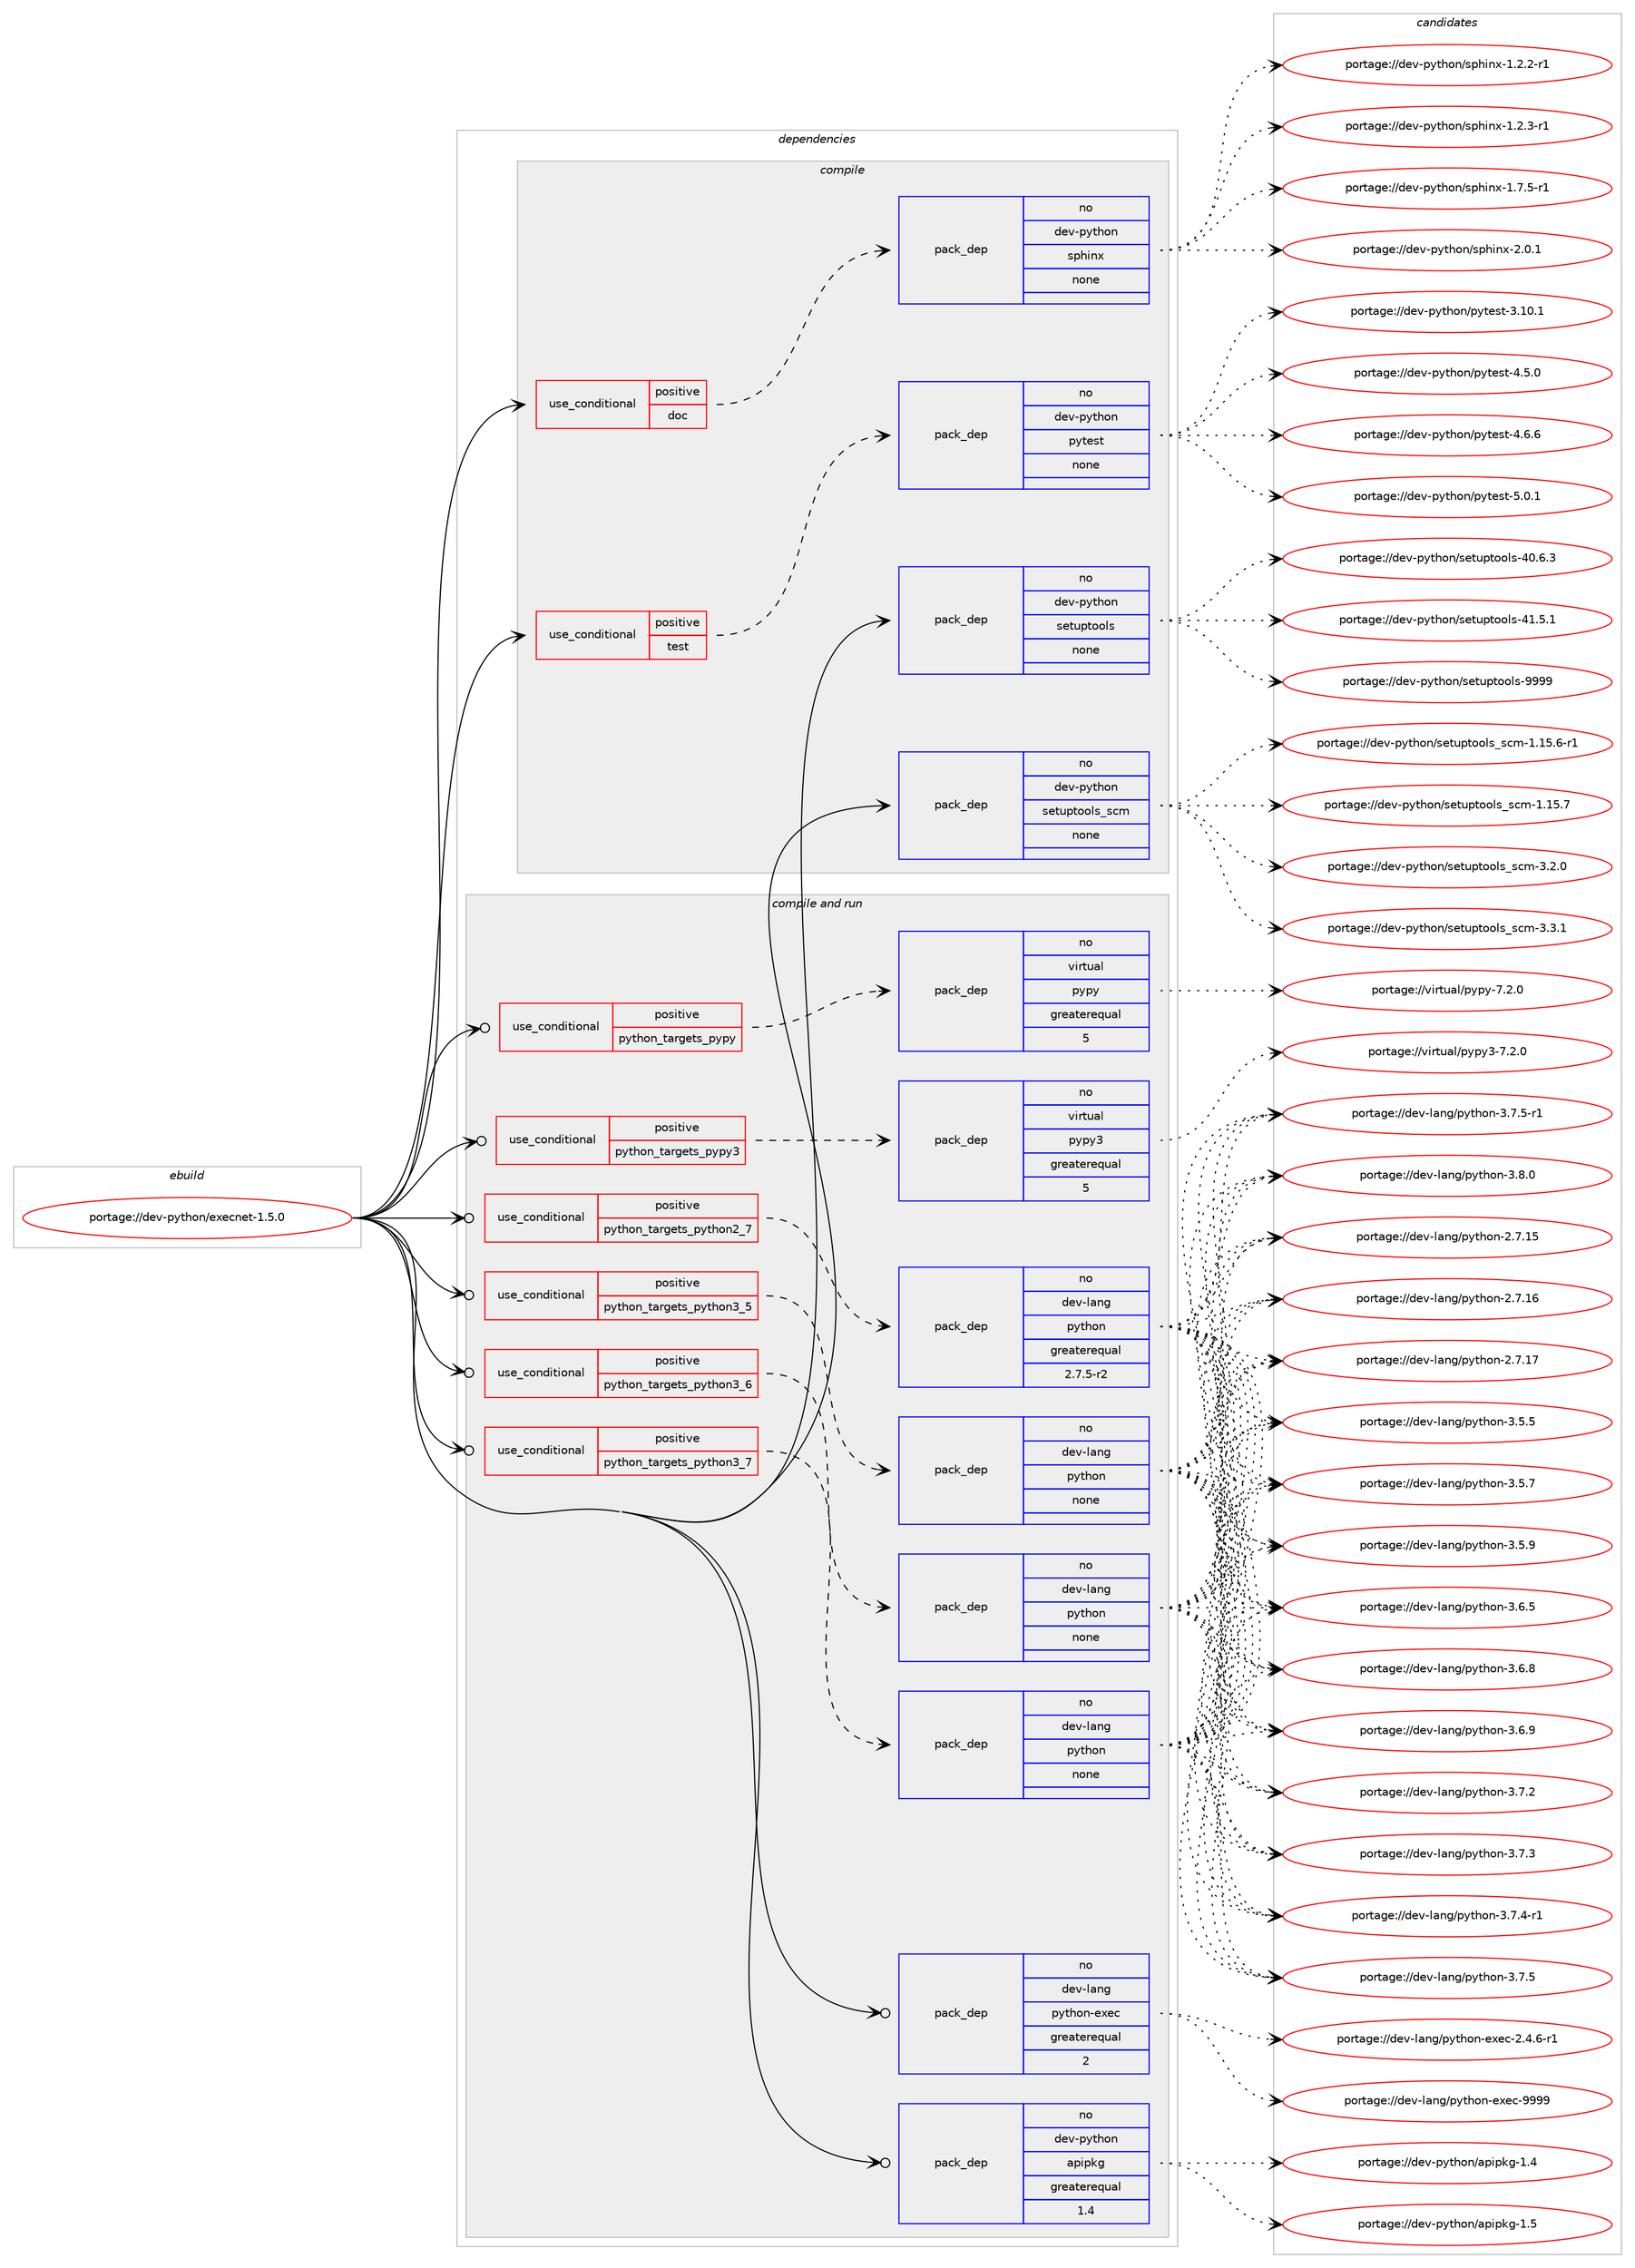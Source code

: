 digraph prolog {

# *************
# Graph options
# *************

newrank=true;
concentrate=true;
compound=true;
graph [rankdir=LR,fontname=Helvetica,fontsize=10,ranksep=1.5];#, ranksep=2.5, nodesep=0.2];
edge  [arrowhead=vee];
node  [fontname=Helvetica,fontsize=10];

# **********
# The ebuild
# **********

subgraph cluster_leftcol {
color=gray;
rank=same;
label=<<i>ebuild</i>>;
id [label="portage://dev-python/execnet-1.5.0", color=red, width=4, href="../dev-python/execnet-1.5.0.svg"];
}

# ****************
# The dependencies
# ****************

subgraph cluster_midcol {
color=gray;
label=<<i>dependencies</i>>;
subgraph cluster_compile {
fillcolor="#eeeeee";
style=filled;
label=<<i>compile</i>>;
subgraph cond28319 {
dependency138464 [label=<<TABLE BORDER="0" CELLBORDER="1" CELLSPACING="0" CELLPADDING="4"><TR><TD ROWSPAN="3" CELLPADDING="10">use_conditional</TD></TR><TR><TD>positive</TD></TR><TR><TD>doc</TD></TR></TABLE>>, shape=none, color=red];
subgraph pack106825 {
dependency138465 [label=<<TABLE BORDER="0" CELLBORDER="1" CELLSPACING="0" CELLPADDING="4" WIDTH="220"><TR><TD ROWSPAN="6" CELLPADDING="30">pack_dep</TD></TR><TR><TD WIDTH="110">no</TD></TR><TR><TD>dev-python</TD></TR><TR><TD>sphinx</TD></TR><TR><TD>none</TD></TR><TR><TD></TD></TR></TABLE>>, shape=none, color=blue];
}
dependency138464:e -> dependency138465:w [weight=20,style="dashed",arrowhead="vee"];
}
id:e -> dependency138464:w [weight=20,style="solid",arrowhead="vee"];
subgraph cond28320 {
dependency138466 [label=<<TABLE BORDER="0" CELLBORDER="1" CELLSPACING="0" CELLPADDING="4"><TR><TD ROWSPAN="3" CELLPADDING="10">use_conditional</TD></TR><TR><TD>positive</TD></TR><TR><TD>test</TD></TR></TABLE>>, shape=none, color=red];
subgraph pack106826 {
dependency138467 [label=<<TABLE BORDER="0" CELLBORDER="1" CELLSPACING="0" CELLPADDING="4" WIDTH="220"><TR><TD ROWSPAN="6" CELLPADDING="30">pack_dep</TD></TR><TR><TD WIDTH="110">no</TD></TR><TR><TD>dev-python</TD></TR><TR><TD>pytest</TD></TR><TR><TD>none</TD></TR><TR><TD></TD></TR></TABLE>>, shape=none, color=blue];
}
dependency138466:e -> dependency138467:w [weight=20,style="dashed",arrowhead="vee"];
}
id:e -> dependency138466:w [weight=20,style="solid",arrowhead="vee"];
subgraph pack106827 {
dependency138468 [label=<<TABLE BORDER="0" CELLBORDER="1" CELLSPACING="0" CELLPADDING="4" WIDTH="220"><TR><TD ROWSPAN="6" CELLPADDING="30">pack_dep</TD></TR><TR><TD WIDTH="110">no</TD></TR><TR><TD>dev-python</TD></TR><TR><TD>setuptools</TD></TR><TR><TD>none</TD></TR><TR><TD></TD></TR></TABLE>>, shape=none, color=blue];
}
id:e -> dependency138468:w [weight=20,style="solid",arrowhead="vee"];
subgraph pack106828 {
dependency138469 [label=<<TABLE BORDER="0" CELLBORDER="1" CELLSPACING="0" CELLPADDING="4" WIDTH="220"><TR><TD ROWSPAN="6" CELLPADDING="30">pack_dep</TD></TR><TR><TD WIDTH="110">no</TD></TR><TR><TD>dev-python</TD></TR><TR><TD>setuptools_scm</TD></TR><TR><TD>none</TD></TR><TR><TD></TD></TR></TABLE>>, shape=none, color=blue];
}
id:e -> dependency138469:w [weight=20,style="solid",arrowhead="vee"];
}
subgraph cluster_compileandrun {
fillcolor="#eeeeee";
style=filled;
label=<<i>compile and run</i>>;
subgraph cond28321 {
dependency138470 [label=<<TABLE BORDER="0" CELLBORDER="1" CELLSPACING="0" CELLPADDING="4"><TR><TD ROWSPAN="3" CELLPADDING="10">use_conditional</TD></TR><TR><TD>positive</TD></TR><TR><TD>python_targets_pypy</TD></TR></TABLE>>, shape=none, color=red];
subgraph pack106829 {
dependency138471 [label=<<TABLE BORDER="0" CELLBORDER="1" CELLSPACING="0" CELLPADDING="4" WIDTH="220"><TR><TD ROWSPAN="6" CELLPADDING="30">pack_dep</TD></TR><TR><TD WIDTH="110">no</TD></TR><TR><TD>virtual</TD></TR><TR><TD>pypy</TD></TR><TR><TD>greaterequal</TD></TR><TR><TD>5</TD></TR></TABLE>>, shape=none, color=blue];
}
dependency138470:e -> dependency138471:w [weight=20,style="dashed",arrowhead="vee"];
}
id:e -> dependency138470:w [weight=20,style="solid",arrowhead="odotvee"];
subgraph cond28322 {
dependency138472 [label=<<TABLE BORDER="0" CELLBORDER="1" CELLSPACING="0" CELLPADDING="4"><TR><TD ROWSPAN="3" CELLPADDING="10">use_conditional</TD></TR><TR><TD>positive</TD></TR><TR><TD>python_targets_pypy3</TD></TR></TABLE>>, shape=none, color=red];
subgraph pack106830 {
dependency138473 [label=<<TABLE BORDER="0" CELLBORDER="1" CELLSPACING="0" CELLPADDING="4" WIDTH="220"><TR><TD ROWSPAN="6" CELLPADDING="30">pack_dep</TD></TR><TR><TD WIDTH="110">no</TD></TR><TR><TD>virtual</TD></TR><TR><TD>pypy3</TD></TR><TR><TD>greaterequal</TD></TR><TR><TD>5</TD></TR></TABLE>>, shape=none, color=blue];
}
dependency138472:e -> dependency138473:w [weight=20,style="dashed",arrowhead="vee"];
}
id:e -> dependency138472:w [weight=20,style="solid",arrowhead="odotvee"];
subgraph cond28323 {
dependency138474 [label=<<TABLE BORDER="0" CELLBORDER="1" CELLSPACING="0" CELLPADDING="4"><TR><TD ROWSPAN="3" CELLPADDING="10">use_conditional</TD></TR><TR><TD>positive</TD></TR><TR><TD>python_targets_python2_7</TD></TR></TABLE>>, shape=none, color=red];
subgraph pack106831 {
dependency138475 [label=<<TABLE BORDER="0" CELLBORDER="1" CELLSPACING="0" CELLPADDING="4" WIDTH="220"><TR><TD ROWSPAN="6" CELLPADDING="30">pack_dep</TD></TR><TR><TD WIDTH="110">no</TD></TR><TR><TD>dev-lang</TD></TR><TR><TD>python</TD></TR><TR><TD>greaterequal</TD></TR><TR><TD>2.7.5-r2</TD></TR></TABLE>>, shape=none, color=blue];
}
dependency138474:e -> dependency138475:w [weight=20,style="dashed",arrowhead="vee"];
}
id:e -> dependency138474:w [weight=20,style="solid",arrowhead="odotvee"];
subgraph cond28324 {
dependency138476 [label=<<TABLE BORDER="0" CELLBORDER="1" CELLSPACING="0" CELLPADDING="4"><TR><TD ROWSPAN="3" CELLPADDING="10">use_conditional</TD></TR><TR><TD>positive</TD></TR><TR><TD>python_targets_python3_5</TD></TR></TABLE>>, shape=none, color=red];
subgraph pack106832 {
dependency138477 [label=<<TABLE BORDER="0" CELLBORDER="1" CELLSPACING="0" CELLPADDING="4" WIDTH="220"><TR><TD ROWSPAN="6" CELLPADDING="30">pack_dep</TD></TR><TR><TD WIDTH="110">no</TD></TR><TR><TD>dev-lang</TD></TR><TR><TD>python</TD></TR><TR><TD>none</TD></TR><TR><TD></TD></TR></TABLE>>, shape=none, color=blue];
}
dependency138476:e -> dependency138477:w [weight=20,style="dashed",arrowhead="vee"];
}
id:e -> dependency138476:w [weight=20,style="solid",arrowhead="odotvee"];
subgraph cond28325 {
dependency138478 [label=<<TABLE BORDER="0" CELLBORDER="1" CELLSPACING="0" CELLPADDING="4"><TR><TD ROWSPAN="3" CELLPADDING="10">use_conditional</TD></TR><TR><TD>positive</TD></TR><TR><TD>python_targets_python3_6</TD></TR></TABLE>>, shape=none, color=red];
subgraph pack106833 {
dependency138479 [label=<<TABLE BORDER="0" CELLBORDER="1" CELLSPACING="0" CELLPADDING="4" WIDTH="220"><TR><TD ROWSPAN="6" CELLPADDING="30">pack_dep</TD></TR><TR><TD WIDTH="110">no</TD></TR><TR><TD>dev-lang</TD></TR><TR><TD>python</TD></TR><TR><TD>none</TD></TR><TR><TD></TD></TR></TABLE>>, shape=none, color=blue];
}
dependency138478:e -> dependency138479:w [weight=20,style="dashed",arrowhead="vee"];
}
id:e -> dependency138478:w [weight=20,style="solid",arrowhead="odotvee"];
subgraph cond28326 {
dependency138480 [label=<<TABLE BORDER="0" CELLBORDER="1" CELLSPACING="0" CELLPADDING="4"><TR><TD ROWSPAN="3" CELLPADDING="10">use_conditional</TD></TR><TR><TD>positive</TD></TR><TR><TD>python_targets_python3_7</TD></TR></TABLE>>, shape=none, color=red];
subgraph pack106834 {
dependency138481 [label=<<TABLE BORDER="0" CELLBORDER="1" CELLSPACING="0" CELLPADDING="4" WIDTH="220"><TR><TD ROWSPAN="6" CELLPADDING="30">pack_dep</TD></TR><TR><TD WIDTH="110">no</TD></TR><TR><TD>dev-lang</TD></TR><TR><TD>python</TD></TR><TR><TD>none</TD></TR><TR><TD></TD></TR></TABLE>>, shape=none, color=blue];
}
dependency138480:e -> dependency138481:w [weight=20,style="dashed",arrowhead="vee"];
}
id:e -> dependency138480:w [weight=20,style="solid",arrowhead="odotvee"];
subgraph pack106835 {
dependency138482 [label=<<TABLE BORDER="0" CELLBORDER="1" CELLSPACING="0" CELLPADDING="4" WIDTH="220"><TR><TD ROWSPAN="6" CELLPADDING="30">pack_dep</TD></TR><TR><TD WIDTH="110">no</TD></TR><TR><TD>dev-lang</TD></TR><TR><TD>python-exec</TD></TR><TR><TD>greaterequal</TD></TR><TR><TD>2</TD></TR></TABLE>>, shape=none, color=blue];
}
id:e -> dependency138482:w [weight=20,style="solid",arrowhead="odotvee"];
subgraph pack106836 {
dependency138483 [label=<<TABLE BORDER="0" CELLBORDER="1" CELLSPACING="0" CELLPADDING="4" WIDTH="220"><TR><TD ROWSPAN="6" CELLPADDING="30">pack_dep</TD></TR><TR><TD WIDTH="110">no</TD></TR><TR><TD>dev-python</TD></TR><TR><TD>apipkg</TD></TR><TR><TD>greaterequal</TD></TR><TR><TD>1.4</TD></TR></TABLE>>, shape=none, color=blue];
}
id:e -> dependency138483:w [weight=20,style="solid",arrowhead="odotvee"];
}
subgraph cluster_run {
fillcolor="#eeeeee";
style=filled;
label=<<i>run</i>>;
}
}

# **************
# The candidates
# **************

subgraph cluster_choices {
rank=same;
color=gray;
label=<<i>candidates</i>>;

subgraph choice106825 {
color=black;
nodesep=1;
choiceportage10010111845112121116104111110471151121041051101204549465046504511449 [label="portage://dev-python/sphinx-1.2.2-r1", color=red, width=4,href="../dev-python/sphinx-1.2.2-r1.svg"];
choiceportage10010111845112121116104111110471151121041051101204549465046514511449 [label="portage://dev-python/sphinx-1.2.3-r1", color=red, width=4,href="../dev-python/sphinx-1.2.3-r1.svg"];
choiceportage10010111845112121116104111110471151121041051101204549465546534511449 [label="portage://dev-python/sphinx-1.7.5-r1", color=red, width=4,href="../dev-python/sphinx-1.7.5-r1.svg"];
choiceportage1001011184511212111610411111047115112104105110120455046484649 [label="portage://dev-python/sphinx-2.0.1", color=red, width=4,href="../dev-python/sphinx-2.0.1.svg"];
dependency138465:e -> choiceportage10010111845112121116104111110471151121041051101204549465046504511449:w [style=dotted,weight="100"];
dependency138465:e -> choiceportage10010111845112121116104111110471151121041051101204549465046514511449:w [style=dotted,weight="100"];
dependency138465:e -> choiceportage10010111845112121116104111110471151121041051101204549465546534511449:w [style=dotted,weight="100"];
dependency138465:e -> choiceportage1001011184511212111610411111047115112104105110120455046484649:w [style=dotted,weight="100"];
}
subgraph choice106826 {
color=black;
nodesep=1;
choiceportage100101118451121211161041111104711212111610111511645514649484649 [label="portage://dev-python/pytest-3.10.1", color=red, width=4,href="../dev-python/pytest-3.10.1.svg"];
choiceportage1001011184511212111610411111047112121116101115116455246534648 [label="portage://dev-python/pytest-4.5.0", color=red, width=4,href="../dev-python/pytest-4.5.0.svg"];
choiceportage1001011184511212111610411111047112121116101115116455246544654 [label="portage://dev-python/pytest-4.6.6", color=red, width=4,href="../dev-python/pytest-4.6.6.svg"];
choiceportage1001011184511212111610411111047112121116101115116455346484649 [label="portage://dev-python/pytest-5.0.1", color=red, width=4,href="../dev-python/pytest-5.0.1.svg"];
dependency138467:e -> choiceportage100101118451121211161041111104711212111610111511645514649484649:w [style=dotted,weight="100"];
dependency138467:e -> choiceportage1001011184511212111610411111047112121116101115116455246534648:w [style=dotted,weight="100"];
dependency138467:e -> choiceportage1001011184511212111610411111047112121116101115116455246544654:w [style=dotted,weight="100"];
dependency138467:e -> choiceportage1001011184511212111610411111047112121116101115116455346484649:w [style=dotted,weight="100"];
}
subgraph choice106827 {
color=black;
nodesep=1;
choiceportage100101118451121211161041111104711510111611711211611111110811545524846544651 [label="portage://dev-python/setuptools-40.6.3", color=red, width=4,href="../dev-python/setuptools-40.6.3.svg"];
choiceportage100101118451121211161041111104711510111611711211611111110811545524946534649 [label="portage://dev-python/setuptools-41.5.1", color=red, width=4,href="../dev-python/setuptools-41.5.1.svg"];
choiceportage10010111845112121116104111110471151011161171121161111111081154557575757 [label="portage://dev-python/setuptools-9999", color=red, width=4,href="../dev-python/setuptools-9999.svg"];
dependency138468:e -> choiceportage100101118451121211161041111104711510111611711211611111110811545524846544651:w [style=dotted,weight="100"];
dependency138468:e -> choiceportage100101118451121211161041111104711510111611711211611111110811545524946534649:w [style=dotted,weight="100"];
dependency138468:e -> choiceportage10010111845112121116104111110471151011161171121161111111081154557575757:w [style=dotted,weight="100"];
}
subgraph choice106828 {
color=black;
nodesep=1;
choiceportage10010111845112121116104111110471151011161171121161111111081159511599109454946495346544511449 [label="portage://dev-python/setuptools_scm-1.15.6-r1", color=red, width=4,href="../dev-python/setuptools_scm-1.15.6-r1.svg"];
choiceportage1001011184511212111610411111047115101116117112116111111108115951159910945494649534655 [label="portage://dev-python/setuptools_scm-1.15.7", color=red, width=4,href="../dev-python/setuptools_scm-1.15.7.svg"];
choiceportage10010111845112121116104111110471151011161171121161111111081159511599109455146504648 [label="portage://dev-python/setuptools_scm-3.2.0", color=red, width=4,href="../dev-python/setuptools_scm-3.2.0.svg"];
choiceportage10010111845112121116104111110471151011161171121161111111081159511599109455146514649 [label="portage://dev-python/setuptools_scm-3.3.1", color=red, width=4,href="../dev-python/setuptools_scm-3.3.1.svg"];
dependency138469:e -> choiceportage10010111845112121116104111110471151011161171121161111111081159511599109454946495346544511449:w [style=dotted,weight="100"];
dependency138469:e -> choiceportage1001011184511212111610411111047115101116117112116111111108115951159910945494649534655:w [style=dotted,weight="100"];
dependency138469:e -> choiceportage10010111845112121116104111110471151011161171121161111111081159511599109455146504648:w [style=dotted,weight="100"];
dependency138469:e -> choiceportage10010111845112121116104111110471151011161171121161111111081159511599109455146514649:w [style=dotted,weight="100"];
}
subgraph choice106829 {
color=black;
nodesep=1;
choiceportage1181051141161179710847112121112121455546504648 [label="portage://virtual/pypy-7.2.0", color=red, width=4,href="../virtual/pypy-7.2.0.svg"];
dependency138471:e -> choiceportage1181051141161179710847112121112121455546504648:w [style=dotted,weight="100"];
}
subgraph choice106830 {
color=black;
nodesep=1;
choiceportage118105114116117971084711212111212151455546504648 [label="portage://virtual/pypy3-7.2.0", color=red, width=4,href="../virtual/pypy3-7.2.0.svg"];
dependency138473:e -> choiceportage118105114116117971084711212111212151455546504648:w [style=dotted,weight="100"];
}
subgraph choice106831 {
color=black;
nodesep=1;
choiceportage10010111845108971101034711212111610411111045504655464953 [label="portage://dev-lang/python-2.7.15", color=red, width=4,href="../dev-lang/python-2.7.15.svg"];
choiceportage10010111845108971101034711212111610411111045504655464954 [label="portage://dev-lang/python-2.7.16", color=red, width=4,href="../dev-lang/python-2.7.16.svg"];
choiceportage10010111845108971101034711212111610411111045504655464955 [label="portage://dev-lang/python-2.7.17", color=red, width=4,href="../dev-lang/python-2.7.17.svg"];
choiceportage100101118451089711010347112121116104111110455146534653 [label="portage://dev-lang/python-3.5.5", color=red, width=4,href="../dev-lang/python-3.5.5.svg"];
choiceportage100101118451089711010347112121116104111110455146534655 [label="portage://dev-lang/python-3.5.7", color=red, width=4,href="../dev-lang/python-3.5.7.svg"];
choiceportage100101118451089711010347112121116104111110455146534657 [label="portage://dev-lang/python-3.5.9", color=red, width=4,href="../dev-lang/python-3.5.9.svg"];
choiceportage100101118451089711010347112121116104111110455146544653 [label="portage://dev-lang/python-3.6.5", color=red, width=4,href="../dev-lang/python-3.6.5.svg"];
choiceportage100101118451089711010347112121116104111110455146544656 [label="portage://dev-lang/python-3.6.8", color=red, width=4,href="../dev-lang/python-3.6.8.svg"];
choiceportage100101118451089711010347112121116104111110455146544657 [label="portage://dev-lang/python-3.6.9", color=red, width=4,href="../dev-lang/python-3.6.9.svg"];
choiceportage100101118451089711010347112121116104111110455146554650 [label="portage://dev-lang/python-3.7.2", color=red, width=4,href="../dev-lang/python-3.7.2.svg"];
choiceportage100101118451089711010347112121116104111110455146554651 [label="portage://dev-lang/python-3.7.3", color=red, width=4,href="../dev-lang/python-3.7.3.svg"];
choiceportage1001011184510897110103471121211161041111104551465546524511449 [label="portage://dev-lang/python-3.7.4-r1", color=red, width=4,href="../dev-lang/python-3.7.4-r1.svg"];
choiceportage100101118451089711010347112121116104111110455146554653 [label="portage://dev-lang/python-3.7.5", color=red, width=4,href="../dev-lang/python-3.7.5.svg"];
choiceportage1001011184510897110103471121211161041111104551465546534511449 [label="portage://dev-lang/python-3.7.5-r1", color=red, width=4,href="../dev-lang/python-3.7.5-r1.svg"];
choiceportage100101118451089711010347112121116104111110455146564648 [label="portage://dev-lang/python-3.8.0", color=red, width=4,href="../dev-lang/python-3.8.0.svg"];
dependency138475:e -> choiceportage10010111845108971101034711212111610411111045504655464953:w [style=dotted,weight="100"];
dependency138475:e -> choiceportage10010111845108971101034711212111610411111045504655464954:w [style=dotted,weight="100"];
dependency138475:e -> choiceportage10010111845108971101034711212111610411111045504655464955:w [style=dotted,weight="100"];
dependency138475:e -> choiceportage100101118451089711010347112121116104111110455146534653:w [style=dotted,weight="100"];
dependency138475:e -> choiceportage100101118451089711010347112121116104111110455146534655:w [style=dotted,weight="100"];
dependency138475:e -> choiceportage100101118451089711010347112121116104111110455146534657:w [style=dotted,weight="100"];
dependency138475:e -> choiceportage100101118451089711010347112121116104111110455146544653:w [style=dotted,weight="100"];
dependency138475:e -> choiceportage100101118451089711010347112121116104111110455146544656:w [style=dotted,weight="100"];
dependency138475:e -> choiceportage100101118451089711010347112121116104111110455146544657:w [style=dotted,weight="100"];
dependency138475:e -> choiceportage100101118451089711010347112121116104111110455146554650:w [style=dotted,weight="100"];
dependency138475:e -> choiceportage100101118451089711010347112121116104111110455146554651:w [style=dotted,weight="100"];
dependency138475:e -> choiceportage1001011184510897110103471121211161041111104551465546524511449:w [style=dotted,weight="100"];
dependency138475:e -> choiceportage100101118451089711010347112121116104111110455146554653:w [style=dotted,weight="100"];
dependency138475:e -> choiceportage1001011184510897110103471121211161041111104551465546534511449:w [style=dotted,weight="100"];
dependency138475:e -> choiceportage100101118451089711010347112121116104111110455146564648:w [style=dotted,weight="100"];
}
subgraph choice106832 {
color=black;
nodesep=1;
choiceportage10010111845108971101034711212111610411111045504655464953 [label="portage://dev-lang/python-2.7.15", color=red, width=4,href="../dev-lang/python-2.7.15.svg"];
choiceportage10010111845108971101034711212111610411111045504655464954 [label="portage://dev-lang/python-2.7.16", color=red, width=4,href="../dev-lang/python-2.7.16.svg"];
choiceportage10010111845108971101034711212111610411111045504655464955 [label="portage://dev-lang/python-2.7.17", color=red, width=4,href="../dev-lang/python-2.7.17.svg"];
choiceportage100101118451089711010347112121116104111110455146534653 [label="portage://dev-lang/python-3.5.5", color=red, width=4,href="../dev-lang/python-3.5.5.svg"];
choiceportage100101118451089711010347112121116104111110455146534655 [label="portage://dev-lang/python-3.5.7", color=red, width=4,href="../dev-lang/python-3.5.7.svg"];
choiceportage100101118451089711010347112121116104111110455146534657 [label="portage://dev-lang/python-3.5.9", color=red, width=4,href="../dev-lang/python-3.5.9.svg"];
choiceportage100101118451089711010347112121116104111110455146544653 [label="portage://dev-lang/python-3.6.5", color=red, width=4,href="../dev-lang/python-3.6.5.svg"];
choiceportage100101118451089711010347112121116104111110455146544656 [label="portage://dev-lang/python-3.6.8", color=red, width=4,href="../dev-lang/python-3.6.8.svg"];
choiceportage100101118451089711010347112121116104111110455146544657 [label="portage://dev-lang/python-3.6.9", color=red, width=4,href="../dev-lang/python-3.6.9.svg"];
choiceportage100101118451089711010347112121116104111110455146554650 [label="portage://dev-lang/python-3.7.2", color=red, width=4,href="../dev-lang/python-3.7.2.svg"];
choiceportage100101118451089711010347112121116104111110455146554651 [label="portage://dev-lang/python-3.7.3", color=red, width=4,href="../dev-lang/python-3.7.3.svg"];
choiceportage1001011184510897110103471121211161041111104551465546524511449 [label="portage://dev-lang/python-3.7.4-r1", color=red, width=4,href="../dev-lang/python-3.7.4-r1.svg"];
choiceportage100101118451089711010347112121116104111110455146554653 [label="portage://dev-lang/python-3.7.5", color=red, width=4,href="../dev-lang/python-3.7.5.svg"];
choiceportage1001011184510897110103471121211161041111104551465546534511449 [label="portage://dev-lang/python-3.7.5-r1", color=red, width=4,href="../dev-lang/python-3.7.5-r1.svg"];
choiceportage100101118451089711010347112121116104111110455146564648 [label="portage://dev-lang/python-3.8.0", color=red, width=4,href="../dev-lang/python-3.8.0.svg"];
dependency138477:e -> choiceportage10010111845108971101034711212111610411111045504655464953:w [style=dotted,weight="100"];
dependency138477:e -> choiceportage10010111845108971101034711212111610411111045504655464954:w [style=dotted,weight="100"];
dependency138477:e -> choiceportage10010111845108971101034711212111610411111045504655464955:w [style=dotted,weight="100"];
dependency138477:e -> choiceportage100101118451089711010347112121116104111110455146534653:w [style=dotted,weight="100"];
dependency138477:e -> choiceportage100101118451089711010347112121116104111110455146534655:w [style=dotted,weight="100"];
dependency138477:e -> choiceportage100101118451089711010347112121116104111110455146534657:w [style=dotted,weight="100"];
dependency138477:e -> choiceportage100101118451089711010347112121116104111110455146544653:w [style=dotted,weight="100"];
dependency138477:e -> choiceportage100101118451089711010347112121116104111110455146544656:w [style=dotted,weight="100"];
dependency138477:e -> choiceportage100101118451089711010347112121116104111110455146544657:w [style=dotted,weight="100"];
dependency138477:e -> choiceportage100101118451089711010347112121116104111110455146554650:w [style=dotted,weight="100"];
dependency138477:e -> choiceportage100101118451089711010347112121116104111110455146554651:w [style=dotted,weight="100"];
dependency138477:e -> choiceportage1001011184510897110103471121211161041111104551465546524511449:w [style=dotted,weight="100"];
dependency138477:e -> choiceportage100101118451089711010347112121116104111110455146554653:w [style=dotted,weight="100"];
dependency138477:e -> choiceportage1001011184510897110103471121211161041111104551465546534511449:w [style=dotted,weight="100"];
dependency138477:e -> choiceportage100101118451089711010347112121116104111110455146564648:w [style=dotted,weight="100"];
}
subgraph choice106833 {
color=black;
nodesep=1;
choiceportage10010111845108971101034711212111610411111045504655464953 [label="portage://dev-lang/python-2.7.15", color=red, width=4,href="../dev-lang/python-2.7.15.svg"];
choiceportage10010111845108971101034711212111610411111045504655464954 [label="portage://dev-lang/python-2.7.16", color=red, width=4,href="../dev-lang/python-2.7.16.svg"];
choiceportage10010111845108971101034711212111610411111045504655464955 [label="portage://dev-lang/python-2.7.17", color=red, width=4,href="../dev-lang/python-2.7.17.svg"];
choiceportage100101118451089711010347112121116104111110455146534653 [label="portage://dev-lang/python-3.5.5", color=red, width=4,href="../dev-lang/python-3.5.5.svg"];
choiceportage100101118451089711010347112121116104111110455146534655 [label="portage://dev-lang/python-3.5.7", color=red, width=4,href="../dev-lang/python-3.5.7.svg"];
choiceportage100101118451089711010347112121116104111110455146534657 [label="portage://dev-lang/python-3.5.9", color=red, width=4,href="../dev-lang/python-3.5.9.svg"];
choiceportage100101118451089711010347112121116104111110455146544653 [label="portage://dev-lang/python-3.6.5", color=red, width=4,href="../dev-lang/python-3.6.5.svg"];
choiceportage100101118451089711010347112121116104111110455146544656 [label="portage://dev-lang/python-3.6.8", color=red, width=4,href="../dev-lang/python-3.6.8.svg"];
choiceportage100101118451089711010347112121116104111110455146544657 [label="portage://dev-lang/python-3.6.9", color=red, width=4,href="../dev-lang/python-3.6.9.svg"];
choiceportage100101118451089711010347112121116104111110455146554650 [label="portage://dev-lang/python-3.7.2", color=red, width=4,href="../dev-lang/python-3.7.2.svg"];
choiceportage100101118451089711010347112121116104111110455146554651 [label="portage://dev-lang/python-3.7.3", color=red, width=4,href="../dev-lang/python-3.7.3.svg"];
choiceportage1001011184510897110103471121211161041111104551465546524511449 [label="portage://dev-lang/python-3.7.4-r1", color=red, width=4,href="../dev-lang/python-3.7.4-r1.svg"];
choiceportage100101118451089711010347112121116104111110455146554653 [label="portage://dev-lang/python-3.7.5", color=red, width=4,href="../dev-lang/python-3.7.5.svg"];
choiceportage1001011184510897110103471121211161041111104551465546534511449 [label="portage://dev-lang/python-3.7.5-r1", color=red, width=4,href="../dev-lang/python-3.7.5-r1.svg"];
choiceportage100101118451089711010347112121116104111110455146564648 [label="portage://dev-lang/python-3.8.0", color=red, width=4,href="../dev-lang/python-3.8.0.svg"];
dependency138479:e -> choiceportage10010111845108971101034711212111610411111045504655464953:w [style=dotted,weight="100"];
dependency138479:e -> choiceportage10010111845108971101034711212111610411111045504655464954:w [style=dotted,weight="100"];
dependency138479:e -> choiceportage10010111845108971101034711212111610411111045504655464955:w [style=dotted,weight="100"];
dependency138479:e -> choiceportage100101118451089711010347112121116104111110455146534653:w [style=dotted,weight="100"];
dependency138479:e -> choiceportage100101118451089711010347112121116104111110455146534655:w [style=dotted,weight="100"];
dependency138479:e -> choiceportage100101118451089711010347112121116104111110455146534657:w [style=dotted,weight="100"];
dependency138479:e -> choiceportage100101118451089711010347112121116104111110455146544653:w [style=dotted,weight="100"];
dependency138479:e -> choiceportage100101118451089711010347112121116104111110455146544656:w [style=dotted,weight="100"];
dependency138479:e -> choiceportage100101118451089711010347112121116104111110455146544657:w [style=dotted,weight="100"];
dependency138479:e -> choiceportage100101118451089711010347112121116104111110455146554650:w [style=dotted,weight="100"];
dependency138479:e -> choiceportage100101118451089711010347112121116104111110455146554651:w [style=dotted,weight="100"];
dependency138479:e -> choiceportage1001011184510897110103471121211161041111104551465546524511449:w [style=dotted,weight="100"];
dependency138479:e -> choiceportage100101118451089711010347112121116104111110455146554653:w [style=dotted,weight="100"];
dependency138479:e -> choiceportage1001011184510897110103471121211161041111104551465546534511449:w [style=dotted,weight="100"];
dependency138479:e -> choiceportage100101118451089711010347112121116104111110455146564648:w [style=dotted,weight="100"];
}
subgraph choice106834 {
color=black;
nodesep=1;
choiceportage10010111845108971101034711212111610411111045504655464953 [label="portage://dev-lang/python-2.7.15", color=red, width=4,href="../dev-lang/python-2.7.15.svg"];
choiceportage10010111845108971101034711212111610411111045504655464954 [label="portage://dev-lang/python-2.7.16", color=red, width=4,href="../dev-lang/python-2.7.16.svg"];
choiceportage10010111845108971101034711212111610411111045504655464955 [label="portage://dev-lang/python-2.7.17", color=red, width=4,href="../dev-lang/python-2.7.17.svg"];
choiceportage100101118451089711010347112121116104111110455146534653 [label="portage://dev-lang/python-3.5.5", color=red, width=4,href="../dev-lang/python-3.5.5.svg"];
choiceportage100101118451089711010347112121116104111110455146534655 [label="portage://dev-lang/python-3.5.7", color=red, width=4,href="../dev-lang/python-3.5.7.svg"];
choiceportage100101118451089711010347112121116104111110455146534657 [label="portage://dev-lang/python-3.5.9", color=red, width=4,href="../dev-lang/python-3.5.9.svg"];
choiceportage100101118451089711010347112121116104111110455146544653 [label="portage://dev-lang/python-3.6.5", color=red, width=4,href="../dev-lang/python-3.6.5.svg"];
choiceportage100101118451089711010347112121116104111110455146544656 [label="portage://dev-lang/python-3.6.8", color=red, width=4,href="../dev-lang/python-3.6.8.svg"];
choiceportage100101118451089711010347112121116104111110455146544657 [label="portage://dev-lang/python-3.6.9", color=red, width=4,href="../dev-lang/python-3.6.9.svg"];
choiceportage100101118451089711010347112121116104111110455146554650 [label="portage://dev-lang/python-3.7.2", color=red, width=4,href="../dev-lang/python-3.7.2.svg"];
choiceportage100101118451089711010347112121116104111110455146554651 [label="portage://dev-lang/python-3.7.3", color=red, width=4,href="../dev-lang/python-3.7.3.svg"];
choiceportage1001011184510897110103471121211161041111104551465546524511449 [label="portage://dev-lang/python-3.7.4-r1", color=red, width=4,href="../dev-lang/python-3.7.4-r1.svg"];
choiceportage100101118451089711010347112121116104111110455146554653 [label="portage://dev-lang/python-3.7.5", color=red, width=4,href="../dev-lang/python-3.7.5.svg"];
choiceportage1001011184510897110103471121211161041111104551465546534511449 [label="portage://dev-lang/python-3.7.5-r1", color=red, width=4,href="../dev-lang/python-3.7.5-r1.svg"];
choiceportage100101118451089711010347112121116104111110455146564648 [label="portage://dev-lang/python-3.8.0", color=red, width=4,href="../dev-lang/python-3.8.0.svg"];
dependency138481:e -> choiceportage10010111845108971101034711212111610411111045504655464953:w [style=dotted,weight="100"];
dependency138481:e -> choiceportage10010111845108971101034711212111610411111045504655464954:w [style=dotted,weight="100"];
dependency138481:e -> choiceportage10010111845108971101034711212111610411111045504655464955:w [style=dotted,weight="100"];
dependency138481:e -> choiceportage100101118451089711010347112121116104111110455146534653:w [style=dotted,weight="100"];
dependency138481:e -> choiceportage100101118451089711010347112121116104111110455146534655:w [style=dotted,weight="100"];
dependency138481:e -> choiceportage100101118451089711010347112121116104111110455146534657:w [style=dotted,weight="100"];
dependency138481:e -> choiceportage100101118451089711010347112121116104111110455146544653:w [style=dotted,weight="100"];
dependency138481:e -> choiceportage100101118451089711010347112121116104111110455146544656:w [style=dotted,weight="100"];
dependency138481:e -> choiceportage100101118451089711010347112121116104111110455146544657:w [style=dotted,weight="100"];
dependency138481:e -> choiceportage100101118451089711010347112121116104111110455146554650:w [style=dotted,weight="100"];
dependency138481:e -> choiceportage100101118451089711010347112121116104111110455146554651:w [style=dotted,weight="100"];
dependency138481:e -> choiceportage1001011184510897110103471121211161041111104551465546524511449:w [style=dotted,weight="100"];
dependency138481:e -> choiceportage100101118451089711010347112121116104111110455146554653:w [style=dotted,weight="100"];
dependency138481:e -> choiceportage1001011184510897110103471121211161041111104551465546534511449:w [style=dotted,weight="100"];
dependency138481:e -> choiceportage100101118451089711010347112121116104111110455146564648:w [style=dotted,weight="100"];
}
subgraph choice106835 {
color=black;
nodesep=1;
choiceportage10010111845108971101034711212111610411111045101120101994550465246544511449 [label="portage://dev-lang/python-exec-2.4.6-r1", color=red, width=4,href="../dev-lang/python-exec-2.4.6-r1.svg"];
choiceportage10010111845108971101034711212111610411111045101120101994557575757 [label="portage://dev-lang/python-exec-9999", color=red, width=4,href="../dev-lang/python-exec-9999.svg"];
dependency138482:e -> choiceportage10010111845108971101034711212111610411111045101120101994550465246544511449:w [style=dotted,weight="100"];
dependency138482:e -> choiceportage10010111845108971101034711212111610411111045101120101994557575757:w [style=dotted,weight="100"];
}
subgraph choice106836 {
color=black;
nodesep=1;
choiceportage10010111845112121116104111110479711210511210710345494652 [label="portage://dev-python/apipkg-1.4", color=red, width=4,href="../dev-python/apipkg-1.4.svg"];
choiceportage10010111845112121116104111110479711210511210710345494653 [label="portage://dev-python/apipkg-1.5", color=red, width=4,href="../dev-python/apipkg-1.5.svg"];
dependency138483:e -> choiceportage10010111845112121116104111110479711210511210710345494652:w [style=dotted,weight="100"];
dependency138483:e -> choiceportage10010111845112121116104111110479711210511210710345494653:w [style=dotted,weight="100"];
}
}

}
